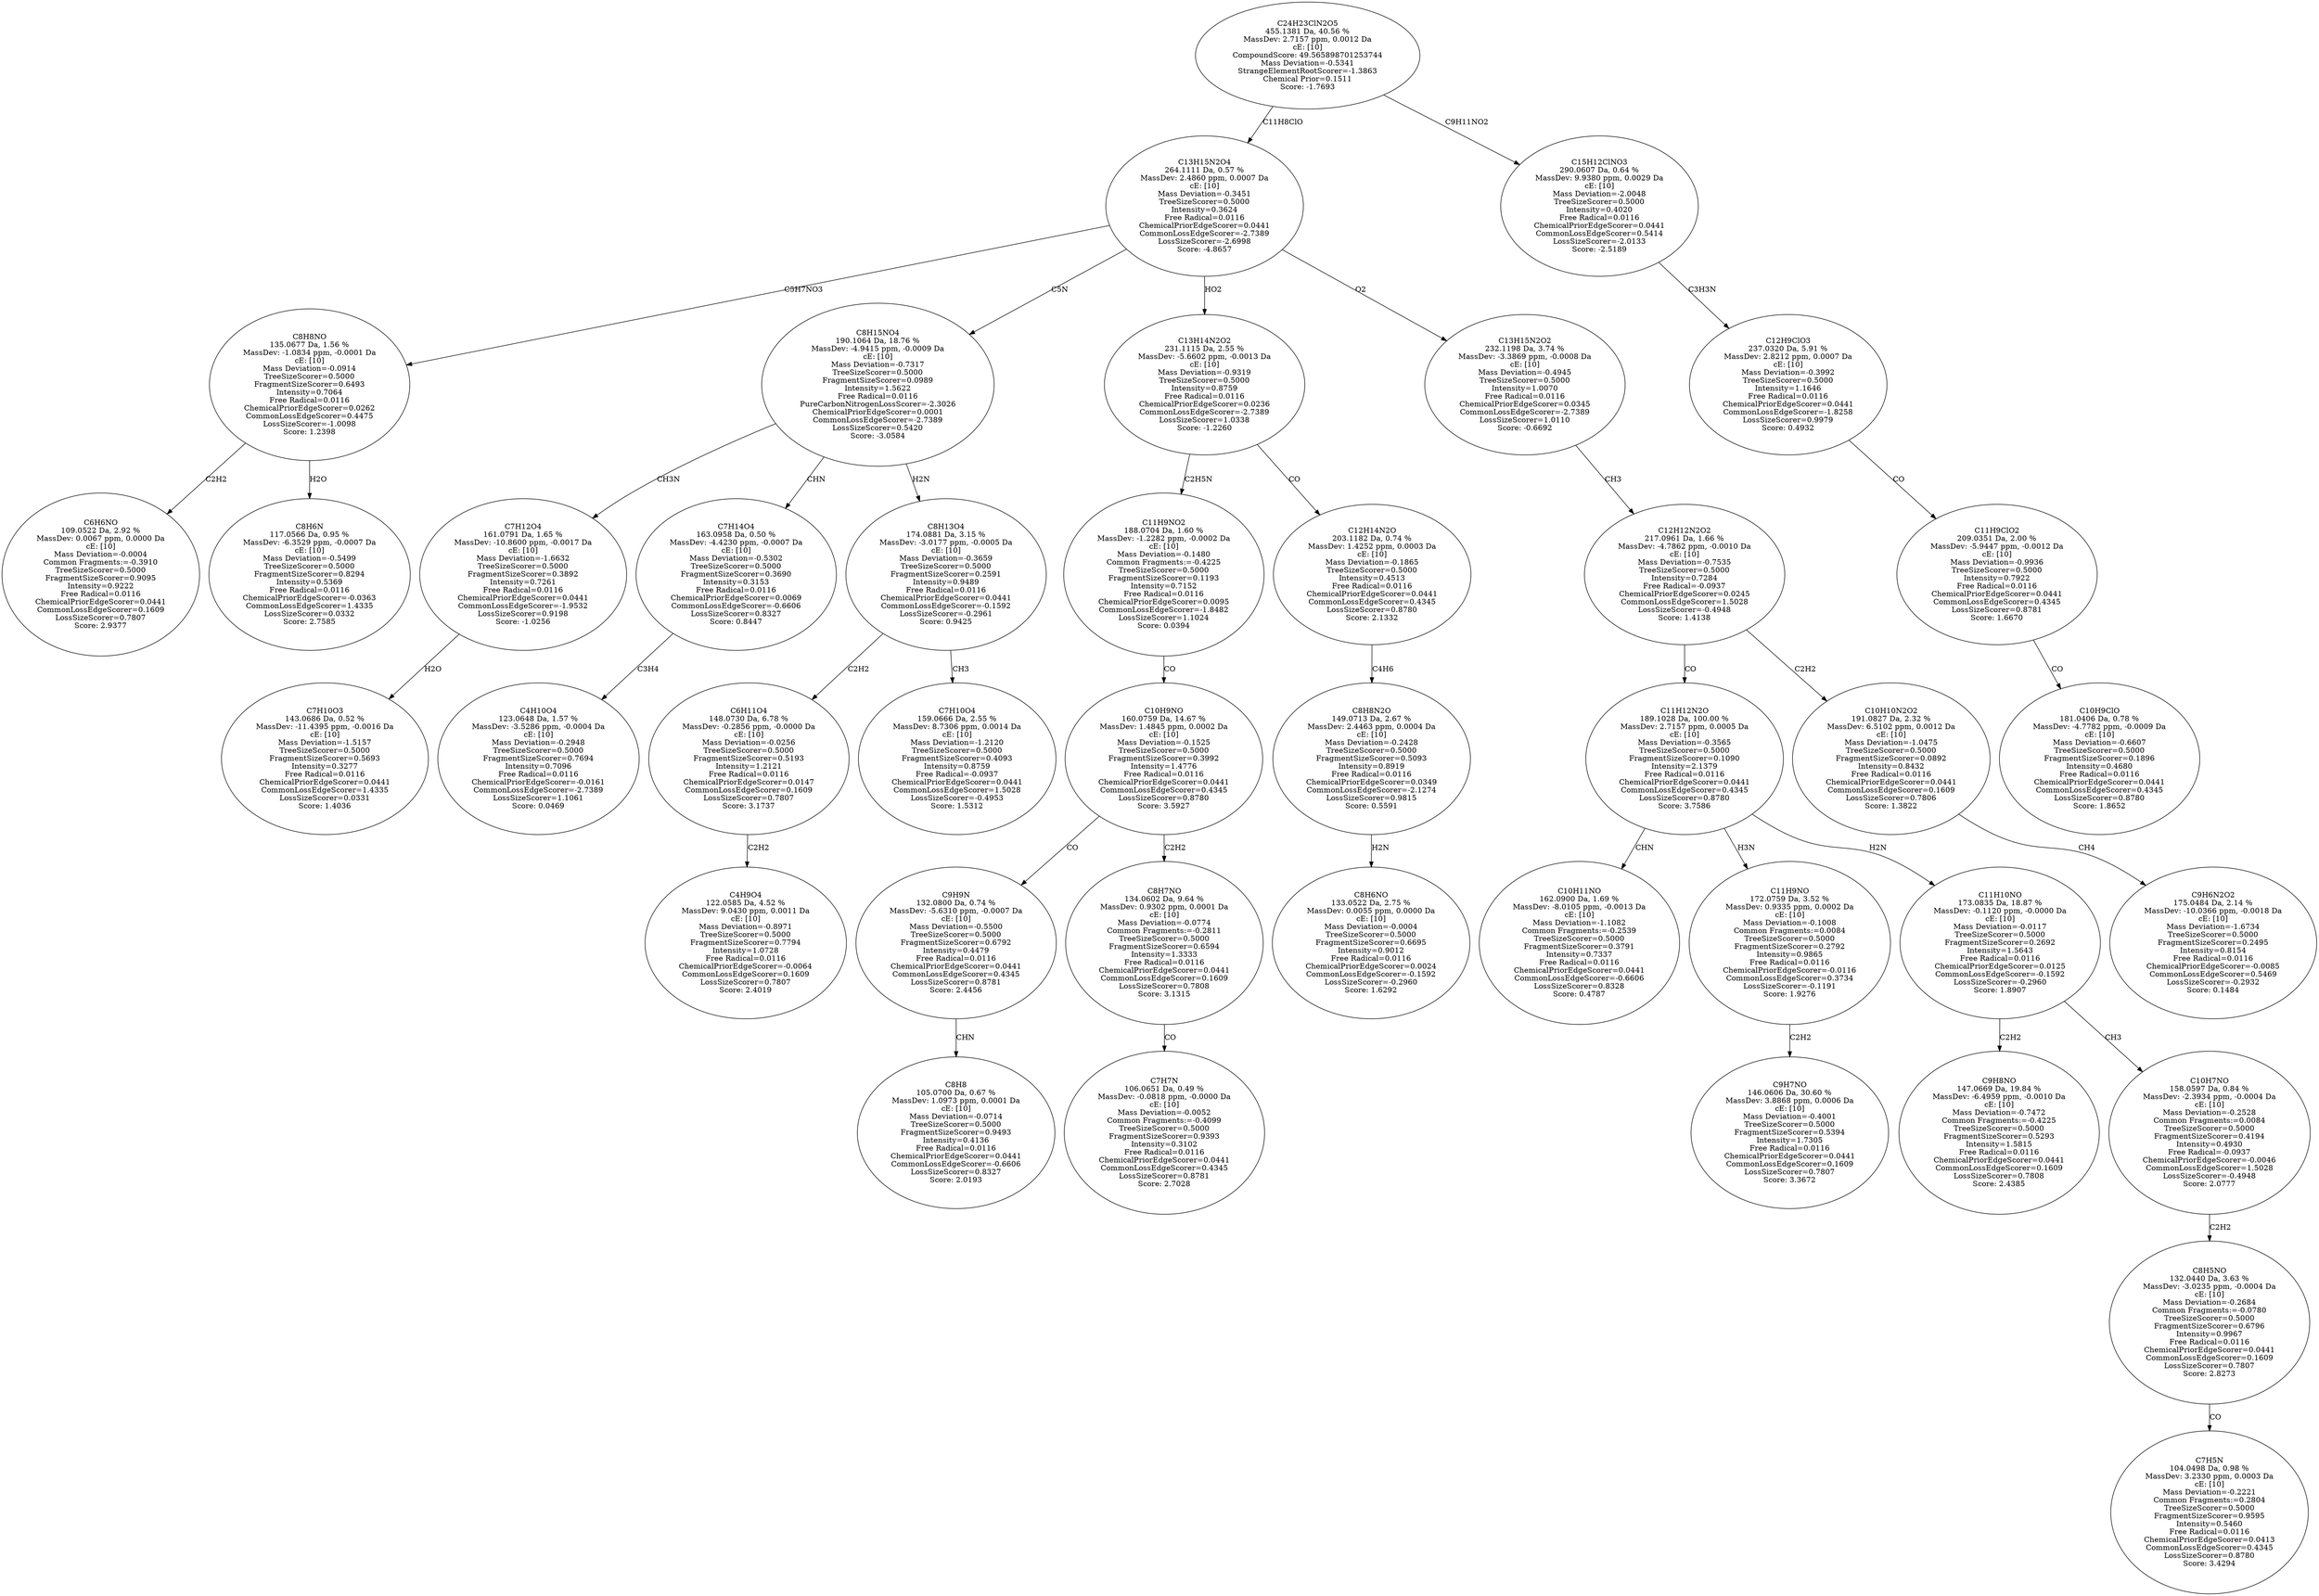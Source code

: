 strict digraph {
v1 [label="C6H6NO\n109.0522 Da, 2.92 %\nMassDev: 0.0067 ppm, 0.0000 Da\ncE: [10]\nMass Deviation=-0.0004\nCommon Fragments:=-0.3910\nTreeSizeScorer=0.5000\nFragmentSizeScorer=0.9095\nIntensity=0.9222\nFree Radical=0.0116\nChemicalPriorEdgeScorer=0.0441\nCommonLossEdgeScorer=0.1609\nLossSizeScorer=0.7807\nScore: 2.9377"];
v2 [label="C8H6N\n117.0566 Da, 0.95 %\nMassDev: -6.3529 ppm, -0.0007 Da\ncE: [10]\nMass Deviation=-0.5499\nTreeSizeScorer=0.5000\nFragmentSizeScorer=0.8294\nIntensity=0.5369\nFree Radical=0.0116\nChemicalPriorEdgeScorer=-0.0363\nCommonLossEdgeScorer=1.4335\nLossSizeScorer=0.0332\nScore: 2.7585"];
v3 [label="C8H8NO\n135.0677 Da, 1.56 %\nMassDev: -1.0834 ppm, -0.0001 Da\ncE: [10]\nMass Deviation=-0.0914\nTreeSizeScorer=0.5000\nFragmentSizeScorer=0.6493\nIntensity=0.7064\nFree Radical=0.0116\nChemicalPriorEdgeScorer=0.0262\nCommonLossEdgeScorer=0.4475\nLossSizeScorer=-1.0098\nScore: 1.2398"];
v4 [label="C7H10O3\n143.0686 Da, 0.52 %\nMassDev: -11.4395 ppm, -0.0016 Da\ncE: [10]\nMass Deviation=-1.5157\nTreeSizeScorer=0.5000\nFragmentSizeScorer=0.5693\nIntensity=0.3277\nFree Radical=0.0116\nChemicalPriorEdgeScorer=0.0441\nCommonLossEdgeScorer=1.4335\nLossSizeScorer=0.0331\nScore: 1.4036"];
v5 [label="C7H12O4\n161.0791 Da, 1.65 %\nMassDev: -10.8600 ppm, -0.0017 Da\ncE: [10]\nMass Deviation=-1.6632\nTreeSizeScorer=0.5000\nFragmentSizeScorer=0.3892\nIntensity=0.7261\nFree Radical=0.0116\nChemicalPriorEdgeScorer=0.0441\nCommonLossEdgeScorer=-1.9532\nLossSizeScorer=0.9198\nScore: -1.0256"];
v6 [label="C4H10O4\n123.0648 Da, 1.57 %\nMassDev: -3.5286 ppm, -0.0004 Da\ncE: [10]\nMass Deviation=-0.2948\nTreeSizeScorer=0.5000\nFragmentSizeScorer=0.7694\nIntensity=0.7096\nFree Radical=0.0116\nChemicalPriorEdgeScorer=-0.0161\nCommonLossEdgeScorer=-2.7389\nLossSizeScorer=1.1061\nScore: 0.0469"];
v7 [label="C7H14O4\n163.0958 Da, 0.50 %\nMassDev: -4.4230 ppm, -0.0007 Da\ncE: [10]\nMass Deviation=-0.5302\nTreeSizeScorer=0.5000\nFragmentSizeScorer=0.3690\nIntensity=0.3153\nFree Radical=0.0116\nChemicalPriorEdgeScorer=0.0069\nCommonLossEdgeScorer=-0.6606\nLossSizeScorer=0.8327\nScore: 0.8447"];
v8 [label="C4H9O4\n122.0585 Da, 4.52 %\nMassDev: 9.0430 ppm, 0.0011 Da\ncE: [10]\nMass Deviation=-0.8971\nTreeSizeScorer=0.5000\nFragmentSizeScorer=0.7794\nIntensity=1.0728\nFree Radical=0.0116\nChemicalPriorEdgeScorer=-0.0064\nCommonLossEdgeScorer=0.1609\nLossSizeScorer=0.7807\nScore: 2.4019"];
v9 [label="C6H11O4\n148.0730 Da, 6.78 %\nMassDev: -0.2856 ppm, -0.0000 Da\ncE: [10]\nMass Deviation=-0.0256\nTreeSizeScorer=0.5000\nFragmentSizeScorer=0.5193\nIntensity=1.2121\nFree Radical=0.0116\nChemicalPriorEdgeScorer=0.0147\nCommonLossEdgeScorer=0.1609\nLossSizeScorer=0.7807\nScore: 3.1737"];
v10 [label="C7H10O4\n159.0666 Da, 2.55 %\nMassDev: 8.7306 ppm, 0.0014 Da\ncE: [10]\nMass Deviation=-1.2120\nTreeSizeScorer=0.5000\nFragmentSizeScorer=0.4093\nIntensity=0.8759\nFree Radical=-0.0937\nChemicalPriorEdgeScorer=0.0441\nCommonLossEdgeScorer=1.5028\nLossSizeScorer=-0.4953\nScore: 1.5312"];
v11 [label="C8H13O4\n174.0881 Da, 3.15 %\nMassDev: -3.0177 ppm, -0.0005 Da\ncE: [10]\nMass Deviation=-0.3659\nTreeSizeScorer=0.5000\nFragmentSizeScorer=0.2591\nIntensity=0.9489\nFree Radical=0.0116\nChemicalPriorEdgeScorer=0.0441\nCommonLossEdgeScorer=-0.1592\nLossSizeScorer=-0.2961\nScore: 0.9425"];
v12 [label="C8H15NO4\n190.1064 Da, 18.76 %\nMassDev: -4.9415 ppm, -0.0009 Da\ncE: [10]\nMass Deviation=-0.7317\nTreeSizeScorer=0.5000\nFragmentSizeScorer=0.0989\nIntensity=1.5622\nFree Radical=0.0116\nPureCarbonNitrogenLossScorer=-2.3026\nChemicalPriorEdgeScorer=0.0001\nCommonLossEdgeScorer=-2.7389\nLossSizeScorer=0.5420\nScore: -3.0584"];
v13 [label="C8H8\n105.0700 Da, 0.67 %\nMassDev: 1.0973 ppm, 0.0001 Da\ncE: [10]\nMass Deviation=-0.0714\nTreeSizeScorer=0.5000\nFragmentSizeScorer=0.9493\nIntensity=0.4136\nFree Radical=0.0116\nChemicalPriorEdgeScorer=0.0441\nCommonLossEdgeScorer=-0.6606\nLossSizeScorer=0.8327\nScore: 2.0193"];
v14 [label="C9H9N\n132.0800 Da, 0.74 %\nMassDev: -5.6310 ppm, -0.0007 Da\ncE: [10]\nMass Deviation=-0.5500\nTreeSizeScorer=0.5000\nFragmentSizeScorer=0.6792\nIntensity=0.4479\nFree Radical=0.0116\nChemicalPriorEdgeScorer=0.0441\nCommonLossEdgeScorer=0.4345\nLossSizeScorer=0.8781\nScore: 2.4456"];
v15 [label="C7H7N\n106.0651 Da, 0.49 %\nMassDev: -0.0818 ppm, -0.0000 Da\ncE: [10]\nMass Deviation=-0.0052\nCommon Fragments:=-0.4099\nTreeSizeScorer=0.5000\nFragmentSizeScorer=0.9393\nIntensity=0.3102\nFree Radical=0.0116\nChemicalPriorEdgeScorer=0.0441\nCommonLossEdgeScorer=0.4345\nLossSizeScorer=0.8781\nScore: 2.7028"];
v16 [label="C8H7NO\n134.0602 Da, 9.64 %\nMassDev: 0.9302 ppm, 0.0001 Da\ncE: [10]\nMass Deviation=-0.0774\nCommon Fragments:=-0.2811\nTreeSizeScorer=0.5000\nFragmentSizeScorer=0.6594\nIntensity=1.3333\nFree Radical=0.0116\nChemicalPriorEdgeScorer=0.0441\nCommonLossEdgeScorer=0.1609\nLossSizeScorer=0.7808\nScore: 3.1315"];
v17 [label="C10H9NO\n160.0759 Da, 14.67 %\nMassDev: 1.4845 ppm, 0.0002 Da\ncE: [10]\nMass Deviation=-0.1525\nTreeSizeScorer=0.5000\nFragmentSizeScorer=0.3992\nIntensity=1.4776\nFree Radical=0.0116\nChemicalPriorEdgeScorer=0.0441\nCommonLossEdgeScorer=0.4345\nLossSizeScorer=0.8780\nScore: 3.5927"];
v18 [label="C11H9NO2\n188.0704 Da, 1.60 %\nMassDev: -1.2282 ppm, -0.0002 Da\ncE: [10]\nMass Deviation=-0.1480\nCommon Fragments:=-0.4225\nTreeSizeScorer=0.5000\nFragmentSizeScorer=0.1193\nIntensity=0.7152\nFree Radical=0.0116\nChemicalPriorEdgeScorer=0.0095\nCommonLossEdgeScorer=-1.8482\nLossSizeScorer=1.1024\nScore: 0.0394"];
v19 [label="C8H6NO\n133.0522 Da, 2.75 %\nMassDev: 0.0055 ppm, 0.0000 Da\ncE: [10]\nMass Deviation=-0.0004\nTreeSizeScorer=0.5000\nFragmentSizeScorer=0.6695\nIntensity=0.9012\nFree Radical=0.0116\nChemicalPriorEdgeScorer=0.0024\nCommonLossEdgeScorer=-0.1592\nLossSizeScorer=-0.2960\nScore: 1.6292"];
v20 [label="C8H8N2O\n149.0713 Da, 2.67 %\nMassDev: 2.4463 ppm, 0.0004 Da\ncE: [10]\nMass Deviation=-0.2428\nTreeSizeScorer=0.5000\nFragmentSizeScorer=0.5093\nIntensity=0.8919\nFree Radical=0.0116\nChemicalPriorEdgeScorer=0.0349\nCommonLossEdgeScorer=-2.1274\nLossSizeScorer=0.9815\nScore: 0.5591"];
v21 [label="C12H14N2O\n203.1182 Da, 0.74 %\nMassDev: 1.4252 ppm, 0.0003 Da\ncE: [10]\nMass Deviation=-0.1865\nTreeSizeScorer=0.5000\nIntensity=0.4513\nFree Radical=0.0116\nChemicalPriorEdgeScorer=0.0441\nCommonLossEdgeScorer=0.4345\nLossSizeScorer=0.8780\nScore: 2.1332"];
v22 [label="C13H14N2O2\n231.1115 Da, 2.55 %\nMassDev: -5.6602 ppm, -0.0013 Da\ncE: [10]\nMass Deviation=-0.9319\nTreeSizeScorer=0.5000\nIntensity=0.8759\nFree Radical=0.0116\nChemicalPriorEdgeScorer=0.0236\nCommonLossEdgeScorer=-2.7389\nLossSizeScorer=1.0338\nScore: -1.2260"];
v23 [label="C10H11NO\n162.0900 Da, 1.69 %\nMassDev: -8.0105 ppm, -0.0013 Da\ncE: [10]\nMass Deviation=-1.1082\nCommon Fragments:=-0.2539\nTreeSizeScorer=0.5000\nFragmentSizeScorer=0.3791\nIntensity=0.7337\nFree Radical=0.0116\nChemicalPriorEdgeScorer=0.0441\nCommonLossEdgeScorer=-0.6606\nLossSizeScorer=0.8328\nScore: 0.4787"];
v24 [label="C9H7NO\n146.0606 Da, 30.60 %\nMassDev: 3.8868 ppm, 0.0006 Da\ncE: [10]\nMass Deviation=-0.4001\nTreeSizeScorer=0.5000\nFragmentSizeScorer=0.5394\nIntensity=1.7305\nFree Radical=0.0116\nChemicalPriorEdgeScorer=0.0441\nCommonLossEdgeScorer=0.1609\nLossSizeScorer=0.7807\nScore: 3.3672"];
v25 [label="C11H9NO\n172.0759 Da, 3.52 %\nMassDev: 0.9335 ppm, 0.0002 Da\ncE: [10]\nMass Deviation=-0.1008\nCommon Fragments:=0.0084\nTreeSizeScorer=0.5000\nFragmentSizeScorer=0.2792\nIntensity=0.9865\nFree Radical=0.0116\nChemicalPriorEdgeScorer=-0.0116\nCommonLossEdgeScorer=0.3734\nLossSizeScorer=-0.1191\nScore: 1.9276"];
v26 [label="C9H8NO\n147.0669 Da, 19.84 %\nMassDev: -6.4959 ppm, -0.0010 Da\ncE: [10]\nMass Deviation=-0.7472\nCommon Fragments:=-0.4225\nTreeSizeScorer=0.5000\nFragmentSizeScorer=0.5293\nIntensity=1.5815\nFree Radical=0.0116\nChemicalPriorEdgeScorer=0.0441\nCommonLossEdgeScorer=0.1609\nLossSizeScorer=0.7808\nScore: 2.4385"];
v27 [label="C7H5N\n104.0498 Da, 0.98 %\nMassDev: 3.2330 ppm, 0.0003 Da\ncE: [10]\nMass Deviation=-0.2221\nCommon Fragments:=0.2804\nTreeSizeScorer=0.5000\nFragmentSizeScorer=0.9595\nIntensity=0.5460\nFree Radical=0.0116\nChemicalPriorEdgeScorer=0.0413\nCommonLossEdgeScorer=0.4345\nLossSizeScorer=0.8780\nScore: 3.4294"];
v28 [label="C8H5NO\n132.0440 Da, 3.63 %\nMassDev: -3.0235 ppm, -0.0004 Da\ncE: [10]\nMass Deviation=-0.2684\nCommon Fragments:=-0.0780\nTreeSizeScorer=0.5000\nFragmentSizeScorer=0.6796\nIntensity=0.9967\nFree Radical=0.0116\nChemicalPriorEdgeScorer=0.0441\nCommonLossEdgeScorer=0.1609\nLossSizeScorer=0.7807\nScore: 2.8273"];
v29 [label="C10H7NO\n158.0597 Da, 0.84 %\nMassDev: -2.3934 ppm, -0.0004 Da\ncE: [10]\nMass Deviation=-0.2528\nCommon Fragments:=0.0084\nTreeSizeScorer=0.5000\nFragmentSizeScorer=0.4194\nIntensity=0.4930\nFree Radical=-0.0937\nChemicalPriorEdgeScorer=-0.0046\nCommonLossEdgeScorer=1.5028\nLossSizeScorer=-0.4948\nScore: 2.0777"];
v30 [label="C11H10NO\n173.0835 Da, 18.87 %\nMassDev: -0.1120 ppm, -0.0000 Da\ncE: [10]\nMass Deviation=-0.0117\nTreeSizeScorer=0.5000\nFragmentSizeScorer=0.2692\nIntensity=1.5643\nFree Radical=0.0116\nChemicalPriorEdgeScorer=0.0125\nCommonLossEdgeScorer=-0.1592\nLossSizeScorer=-0.2960\nScore: 1.8907"];
v31 [label="C11H12N2O\n189.1028 Da, 100.00 %\nMassDev: 2.7157 ppm, 0.0005 Da\ncE: [10]\nMass Deviation=-0.3565\nTreeSizeScorer=0.5000\nFragmentSizeScorer=0.1090\nIntensity=2.1379\nFree Radical=0.0116\nChemicalPriorEdgeScorer=0.0441\nCommonLossEdgeScorer=0.4345\nLossSizeScorer=0.8780\nScore: 3.7586"];
v32 [label="C9H6N2O2\n175.0484 Da, 2.14 %\nMassDev: -10.0366 ppm, -0.0018 Da\ncE: [10]\nMass Deviation=-1.6734\nTreeSizeScorer=0.5000\nFragmentSizeScorer=0.2495\nIntensity=0.8154\nFree Radical=0.0116\nChemicalPriorEdgeScorer=-0.0085\nCommonLossEdgeScorer=0.5469\nLossSizeScorer=-0.2932\nScore: 0.1484"];
v33 [label="C10H10N2O2\n191.0827 Da, 2.32 %\nMassDev: 6.5102 ppm, 0.0012 Da\ncE: [10]\nMass Deviation=-1.0475\nTreeSizeScorer=0.5000\nFragmentSizeScorer=0.0892\nIntensity=0.8432\nFree Radical=0.0116\nChemicalPriorEdgeScorer=0.0441\nCommonLossEdgeScorer=0.1609\nLossSizeScorer=0.7806\nScore: 1.3822"];
v34 [label="C12H12N2O2\n217.0961 Da, 1.66 %\nMassDev: -4.7862 ppm, -0.0010 Da\ncE: [10]\nMass Deviation=-0.7535\nTreeSizeScorer=0.5000\nIntensity=0.7284\nFree Radical=-0.0937\nChemicalPriorEdgeScorer=0.0245\nCommonLossEdgeScorer=1.5028\nLossSizeScorer=-0.4948\nScore: 1.4138"];
v35 [label="C13H15N2O2\n232.1198 Da, 3.74 %\nMassDev: -3.3869 ppm, -0.0008 Da\ncE: [10]\nMass Deviation=-0.4945\nTreeSizeScorer=0.5000\nIntensity=1.0070\nFree Radical=0.0116\nChemicalPriorEdgeScorer=0.0345\nCommonLossEdgeScorer=-2.7389\nLossSizeScorer=1.0110\nScore: -0.6692"];
v36 [label="C13H15N2O4\n264.1111 Da, 0.57 %\nMassDev: 2.4860 ppm, 0.0007 Da\ncE: [10]\nMass Deviation=-0.3451\nTreeSizeScorer=0.5000\nIntensity=0.3624\nFree Radical=0.0116\nChemicalPriorEdgeScorer=0.0441\nCommonLossEdgeScorer=-2.7389\nLossSizeScorer=-2.6998\nScore: -4.8657"];
v37 [label="C10H9ClO\n181.0406 Da, 0.78 %\nMassDev: -4.7782 ppm, -0.0009 Da\ncE: [10]\nMass Deviation=-0.6607\nTreeSizeScorer=0.5000\nFragmentSizeScorer=0.1896\nIntensity=0.4680\nFree Radical=0.0116\nChemicalPriorEdgeScorer=0.0441\nCommonLossEdgeScorer=0.4345\nLossSizeScorer=0.8780\nScore: 1.8652"];
v38 [label="C11H9ClO2\n209.0351 Da, 2.00 %\nMassDev: -5.9447 ppm, -0.0012 Da\ncE: [10]\nMass Deviation=-0.9936\nTreeSizeScorer=0.5000\nIntensity=0.7922\nFree Radical=0.0116\nChemicalPriorEdgeScorer=0.0441\nCommonLossEdgeScorer=0.4345\nLossSizeScorer=0.8781\nScore: 1.6670"];
v39 [label="C12H9ClO3\n237.0320 Da, 5.91 %\nMassDev: 2.8212 ppm, 0.0007 Da\ncE: [10]\nMass Deviation=-0.3992\nTreeSizeScorer=0.5000\nIntensity=1.1646\nFree Radical=0.0116\nChemicalPriorEdgeScorer=0.0441\nCommonLossEdgeScorer=-1.8258\nLossSizeScorer=0.9979\nScore: 0.4932"];
v40 [label="C15H12ClNO3\n290.0607 Da, 0.64 %\nMassDev: 9.9380 ppm, 0.0029 Da\ncE: [10]\nMass Deviation=-2.0048\nTreeSizeScorer=0.5000\nIntensity=0.4020\nFree Radical=0.0116\nChemicalPriorEdgeScorer=0.0441\nCommonLossEdgeScorer=0.5414\nLossSizeScorer=-2.0133\nScore: -2.5189"];
v41 [label="C24H23ClN2O5\n455.1381 Da, 40.56 %\nMassDev: 2.7157 ppm, 0.0012 Da\ncE: [10]\nCompoundScore: 49.565898701253744\nMass Deviation=-0.5341\nStrangeElementRootScorer=-1.3863\nChemical Prior=0.1511\nScore: -1.7693"];
v3 -> v1 [label="C2H2"];
v3 -> v2 [label="H2O"];
v36 -> v3 [label="C5H7NO3"];
v5 -> v4 [label="H2O"];
v12 -> v5 [label="CH3N"];
v7 -> v6 [label="C3H4"];
v12 -> v7 [label="CHN"];
v9 -> v8 [label="C2H2"];
v11 -> v9 [label="C2H2"];
v11 -> v10 [label="CH3"];
v12 -> v11 [label="H2N"];
v36 -> v12 [label="C5N"];
v14 -> v13 [label="CHN"];
v17 -> v14 [label="CO"];
v16 -> v15 [label="CO"];
v17 -> v16 [label="C2H2"];
v18 -> v17 [label="CO"];
v22 -> v18 [label="C2H5N"];
v20 -> v19 [label="H2N"];
v21 -> v20 [label="C4H6"];
v22 -> v21 [label="CO"];
v36 -> v22 [label="HO2"];
v31 -> v23 [label="CHN"];
v25 -> v24 [label="C2H2"];
v31 -> v25 [label="H3N"];
v30 -> v26 [label="C2H2"];
v28 -> v27 [label="CO"];
v29 -> v28 [label="C2H2"];
v30 -> v29 [label="CH3"];
v31 -> v30 [label="H2N"];
v34 -> v31 [label="CO"];
v33 -> v32 [label="CH4"];
v34 -> v33 [label="C2H2"];
v35 -> v34 [label="CH3"];
v36 -> v35 [label="O2"];
v41 -> v36 [label="C11H8ClO"];
v38 -> v37 [label="CO"];
v39 -> v38 [label="CO"];
v40 -> v39 [label="C3H3N"];
v41 -> v40 [label="C9H11NO2"];
}